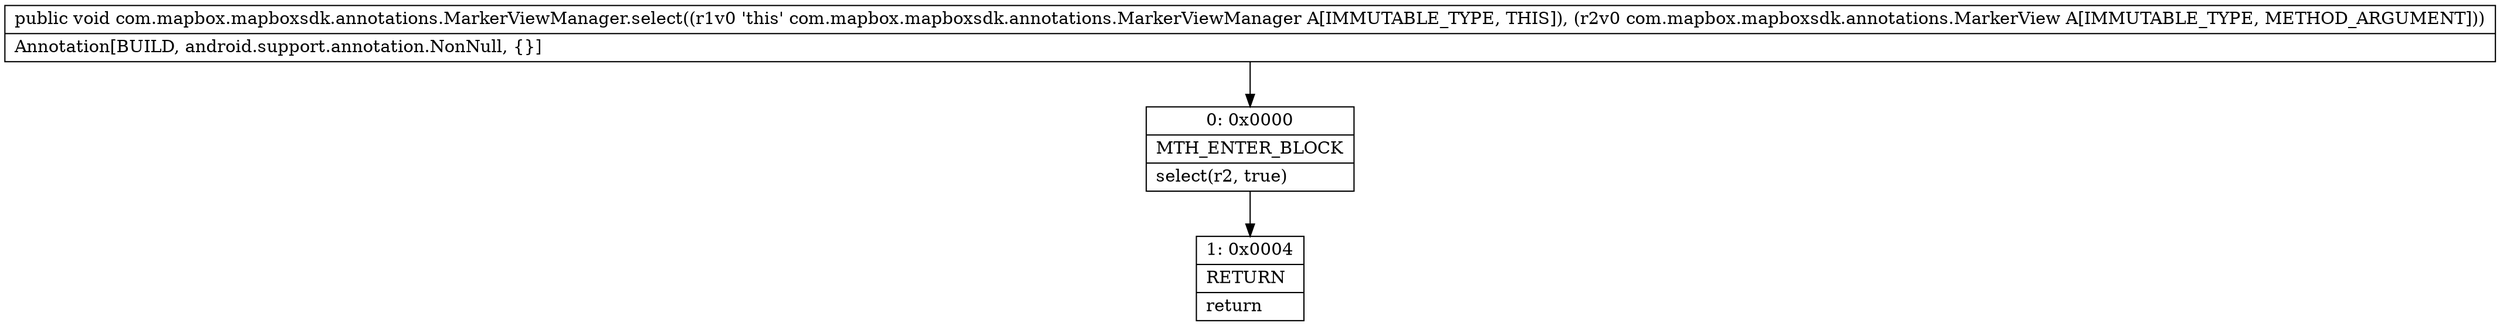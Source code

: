 digraph "CFG forcom.mapbox.mapboxsdk.annotations.MarkerViewManager.select(Lcom\/mapbox\/mapboxsdk\/annotations\/MarkerView;)V" {
Node_0 [shape=record,label="{0\:\ 0x0000|MTH_ENTER_BLOCK\l|select(r2, true)\l}"];
Node_1 [shape=record,label="{1\:\ 0x0004|RETURN\l|return\l}"];
MethodNode[shape=record,label="{public void com.mapbox.mapboxsdk.annotations.MarkerViewManager.select((r1v0 'this' com.mapbox.mapboxsdk.annotations.MarkerViewManager A[IMMUTABLE_TYPE, THIS]), (r2v0 com.mapbox.mapboxsdk.annotations.MarkerView A[IMMUTABLE_TYPE, METHOD_ARGUMENT]))  | Annotation[BUILD, android.support.annotation.NonNull, \{\}]\l}"];
MethodNode -> Node_0;
Node_0 -> Node_1;
}

